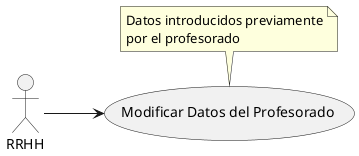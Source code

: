 @startuml
left to right direction

actor "RRHH" as rrhh

usecase "Modificar Datos del Profesorado" as modDatos
note top of modDatos
    Datos introducidos previamente
    por el profesorado
end note

rrhh --> modDatos
@enduml
